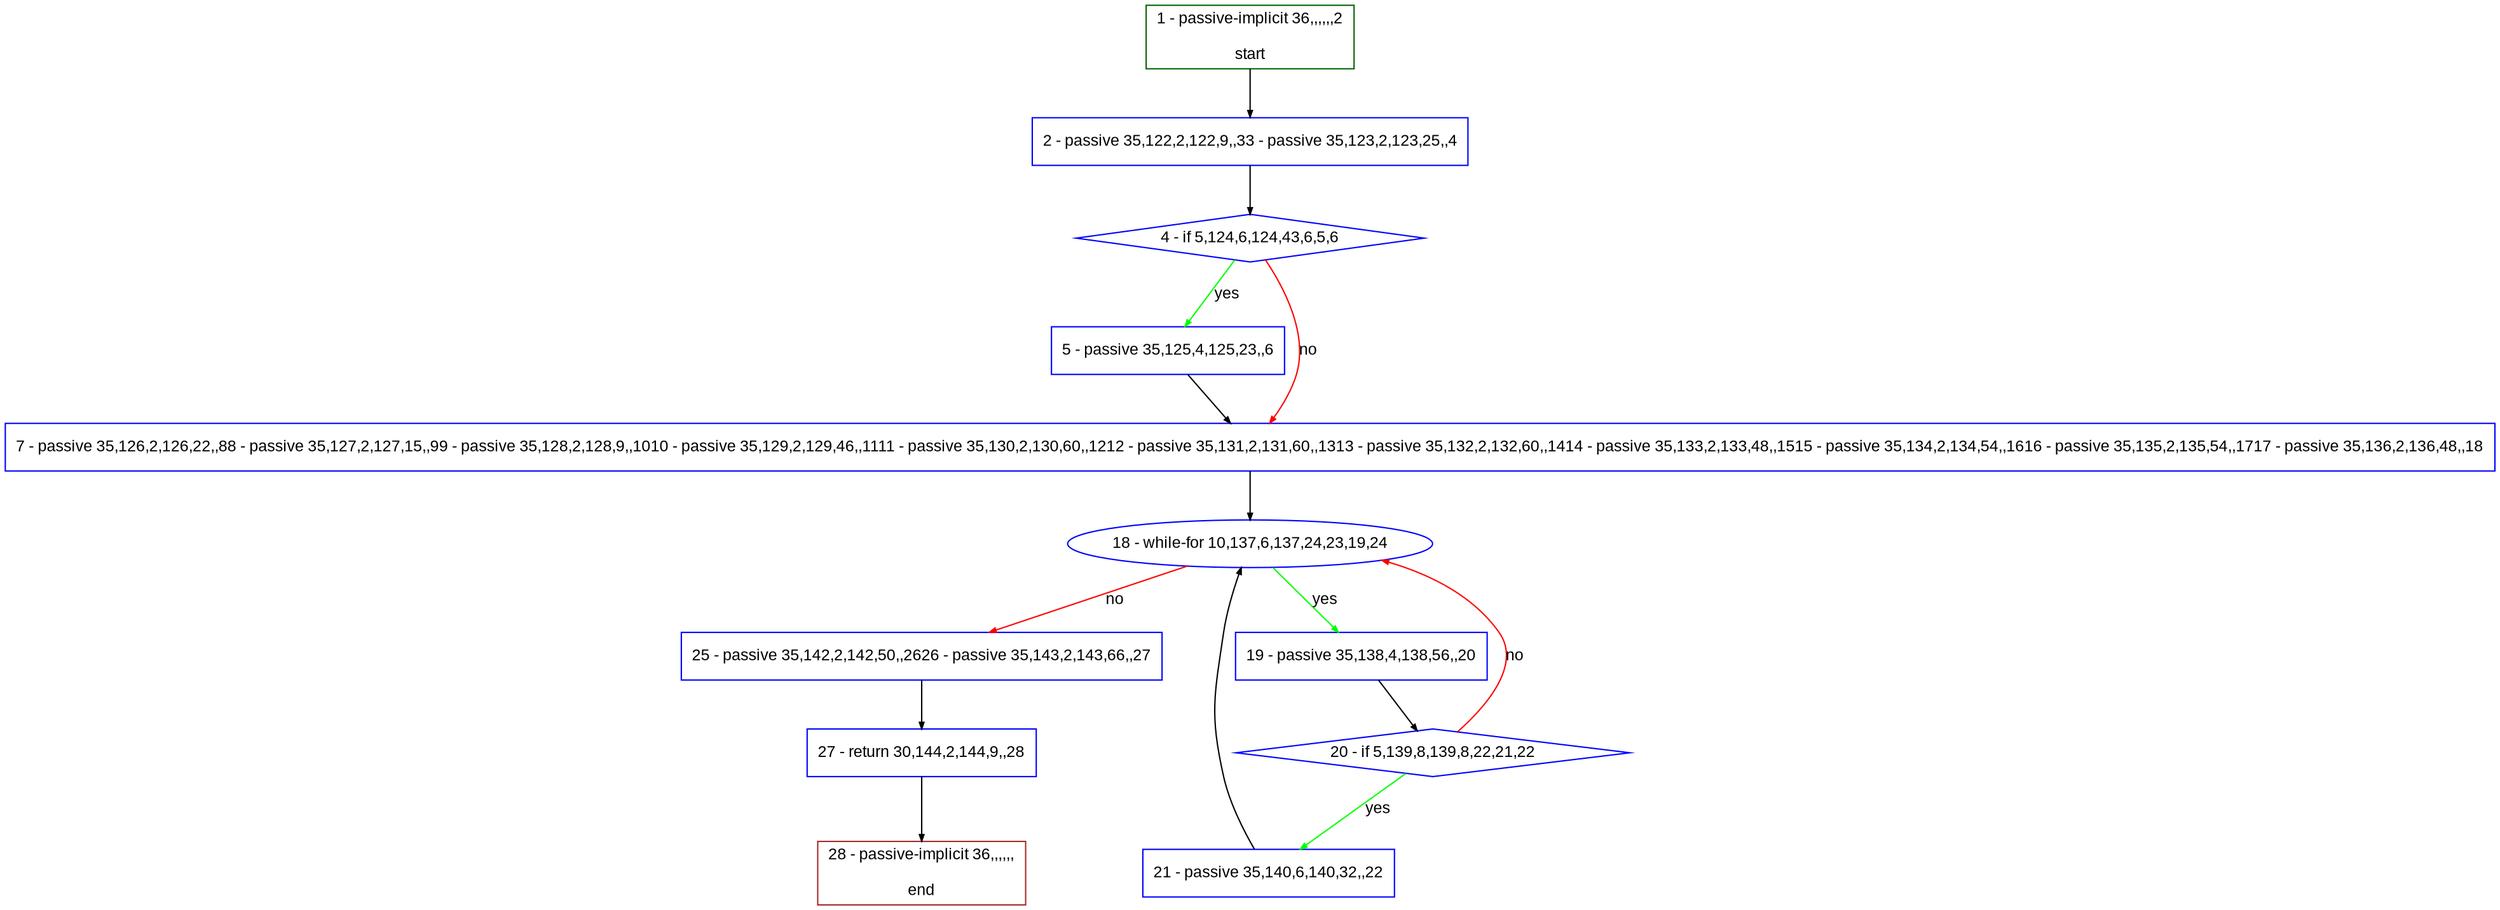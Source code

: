 digraph "" {
  graph [pack="true", label="", fontsize="12", packmode="clust", fontname="Arial", fillcolor="#FFFFCC", bgcolor="white", style="rounded,filled", compound="true"];
  node [node_initialized="no", label="", color="grey", fontsize="12", fillcolor="white", fontname="Arial", style="filled", shape="rectangle", compound="true", fixedsize="false"];
  edge [fontcolor="black", arrowhead="normal", arrowtail="none", arrowsize="0.5", ltail="", label="", color="black", fontsize="12", lhead="", fontname="Arial", dir="forward", compound="true"];
  __N1 [label="2 - passive 35,122,2,122,9,,33 - passive 35,123,2,123,25,,4", color="#0000ff", fillcolor="#ffffff", style="filled", shape="box"];
  __N2 [label="1 - passive-implicit 36,,,,,,2\n\nstart", color="#006400", fillcolor="#ffffff", style="filled", shape="box"];
  __N3 [label="4 - if 5,124,6,124,43,6,5,6", color="#0000ff", fillcolor="#ffffff", style="filled", shape="diamond"];
  __N4 [label="5 - passive 35,125,4,125,23,,6", color="#0000ff", fillcolor="#ffffff", style="filled", shape="box"];
  __N5 [label="7 - passive 35,126,2,126,22,,88 - passive 35,127,2,127,15,,99 - passive 35,128,2,128,9,,1010 - passive 35,129,2,129,46,,1111 - passive 35,130,2,130,60,,1212 - passive 35,131,2,131,60,,1313 - passive 35,132,2,132,60,,1414 - passive 35,133,2,133,48,,1515 - passive 35,134,2,134,54,,1616 - passive 35,135,2,135,54,,1717 - passive 35,136,2,136,48,,18", color="#0000ff", fillcolor="#ffffff", style="filled", shape="box"];
  __N6 [label="18 - while-for 10,137,6,137,24,23,19,24", color="#0000ff", fillcolor="#ffffff", style="filled", shape="oval"];
  __N7 [label="19 - passive 35,138,4,138,56,,20", color="#0000ff", fillcolor="#ffffff", style="filled", shape="box"];
  __N8 [label="25 - passive 35,142,2,142,50,,2626 - passive 35,143,2,143,66,,27", color="#0000ff", fillcolor="#ffffff", style="filled", shape="box"];
  __N9 [label="20 - if 5,139,8,139,8,22,21,22", color="#0000ff", fillcolor="#ffffff", style="filled", shape="diamond"];
  __N10 [label="21 - passive 35,140,6,140,32,,22", color="#0000ff", fillcolor="#ffffff", style="filled", shape="box"];
  __N11 [label="27 - return 30,144,2,144,9,,28", color="#0000ff", fillcolor="#ffffff", style="filled", shape="box"];
  __N12 [label="28 - passive-implicit 36,,,,,,\n\nend", color="#a52a2a", fillcolor="#ffffff", style="filled", shape="box"];
  __N2 -> __N1 [arrowhead="normal", arrowtail="none", color="#000000", label="", dir="forward"];
  __N1 -> __N3 [arrowhead="normal", arrowtail="none", color="#000000", label="", dir="forward"];
  __N3 -> __N4 [arrowhead="normal", arrowtail="none", color="#00ff00", label="yes", dir="forward"];
  __N3 -> __N5 [arrowhead="normal", arrowtail="none", color="#ff0000", label="no", dir="forward"];
  __N4 -> __N5 [arrowhead="normal", arrowtail="none", color="#000000", label="", dir="forward"];
  __N5 -> __N6 [arrowhead="normal", arrowtail="none", color="#000000", label="", dir="forward"];
  __N6 -> __N7 [arrowhead="normal", arrowtail="none", color="#00ff00", label="yes", dir="forward"];
  __N6 -> __N8 [arrowhead="normal", arrowtail="none", color="#ff0000", label="no", dir="forward"];
  __N7 -> __N9 [arrowhead="normal", arrowtail="none", color="#000000", label="", dir="forward"];
  __N9 -> __N6 [arrowhead="normal", arrowtail="none", color="#ff0000", label="no", dir="forward"];
  __N9 -> __N10 [arrowhead="normal", arrowtail="none", color="#00ff00", label="yes", dir="forward"];
  __N10 -> __N6 [arrowhead="normal", arrowtail="none", color="#000000", label="", dir="forward"];
  __N8 -> __N11 [arrowhead="normal", arrowtail="none", color="#000000", label="", dir="forward"];
  __N11 -> __N12 [arrowhead="normal", arrowtail="none", color="#000000", label="", dir="forward"];
}
